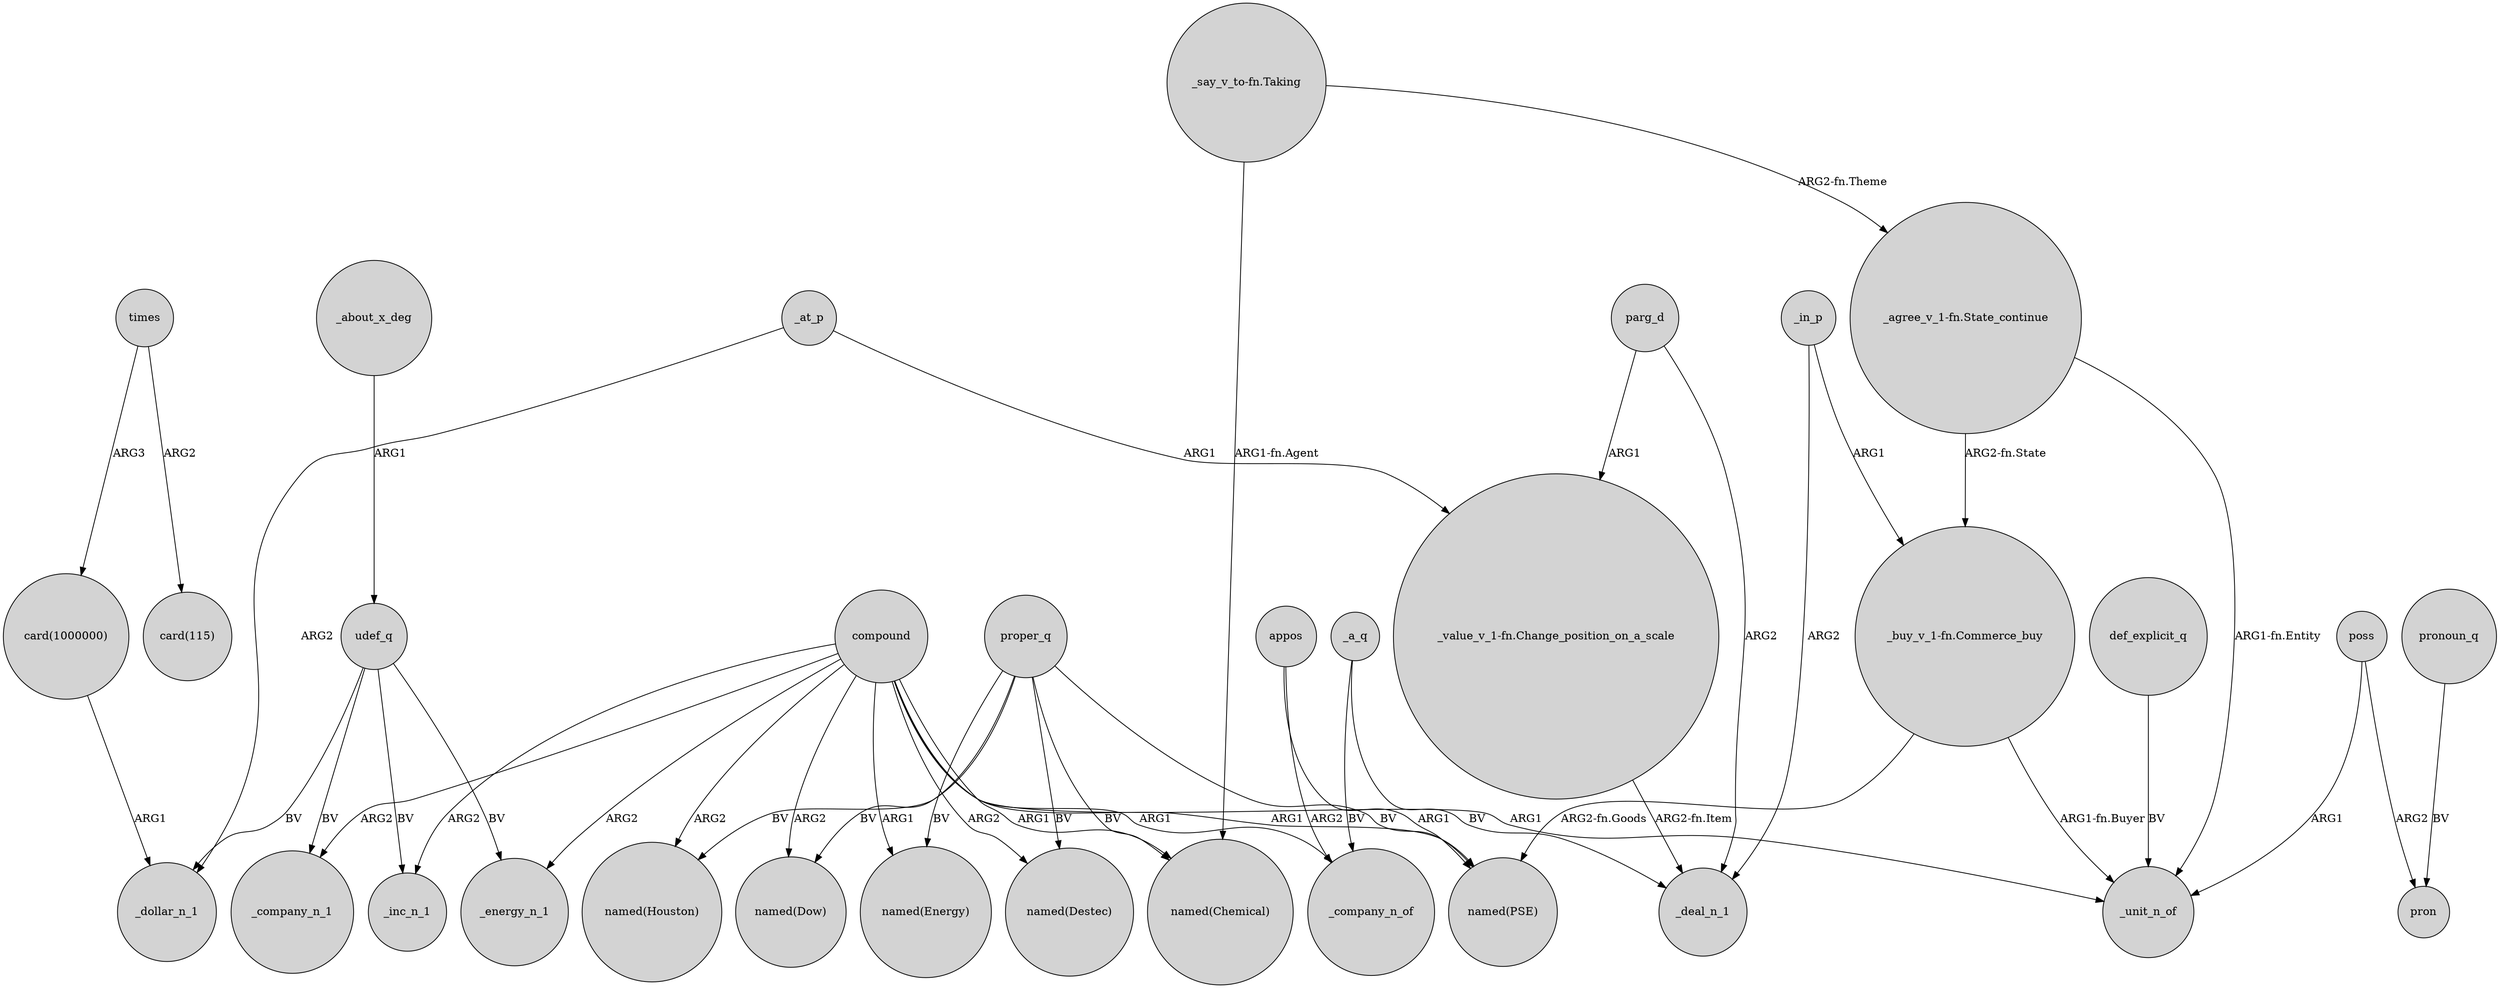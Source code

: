 digraph {
	node [shape=circle style=filled]
	proper_q -> "named(Destec)" [label=BV]
	_a_q -> _deal_n_1 [label=BV]
	"_say_v_to-fn.Taking" -> "_agree_v_1-fn.State_continue" [label="ARG2-fn.Theme"]
	compound -> _company_n_1 [label=ARG2]
	appos -> "named(PSE)" [label=ARG1]
	udef_q -> _company_n_1 [label=BV]
	parg_d -> _deal_n_1 [label=ARG2]
	compound -> "named(Energy)" [label=ARG1]
	times -> "card(1000000)" [label=ARG3]
	_a_q -> _company_n_of [label=BV]
	_in_p -> _deal_n_1 [label=ARG2]
	compound -> _company_n_of [label=ARG1]
	parg_d -> "_value_v_1-fn.Change_position_on_a_scale" [label=ARG1]
	"_say_v_to-fn.Taking" -> "named(Chemical)" [label="ARG1-fn.Agent"]
	proper_q -> "named(PSE)" [label=BV]
	proper_q -> "named(Chemical)" [label=BV]
	_about_x_deg -> udef_q [label=ARG1]
	pronoun_q -> pron [label=BV]
	udef_q -> _inc_n_1 [label=BV]
	poss -> pron [label=ARG2]
	_in_p -> "_buy_v_1-fn.Commerce_buy" [label=ARG1]
	_at_p -> _dollar_n_1 [label=ARG2]
	def_explicit_q -> _unit_n_of [label=BV]
	compound -> _inc_n_1 [label=ARG2]
	udef_q -> _energy_n_1 [label=BV]
	_at_p -> "_value_v_1-fn.Change_position_on_a_scale" [label=ARG1]
	proper_q -> "named(Houston)" [label=BV]
	udef_q -> _dollar_n_1 [label=BV]
	"card(1000000)" -> _dollar_n_1 [label=ARG1]
	proper_q -> "named(Dow)" [label=BV]
	compound -> "named(Dow)" [label=ARG2]
	compound -> "named(Houston)" [label=ARG2]
	appos -> _company_n_of [label=ARG2]
	"_agree_v_1-fn.State_continue" -> "_buy_v_1-fn.Commerce_buy" [label="ARG2-fn.State"]
	times -> "card(115)" [label=ARG2]
	poss -> _unit_n_of [label=ARG1]
	compound -> _unit_n_of [label=ARG1]
	compound -> "named(PSE)" [label=ARG1]
	"_value_v_1-fn.Change_position_on_a_scale" -> _deal_n_1 [label="ARG2-fn.Item"]
	compound -> "named(Chemical)" [label=ARG1]
	compound -> _energy_n_1 [label=ARG2]
	"_buy_v_1-fn.Commerce_buy" -> _unit_n_of [label="ARG1-fn.Buyer"]
	proper_q -> "named(Energy)" [label=BV]
	"_buy_v_1-fn.Commerce_buy" -> "named(PSE)" [label="ARG2-fn.Goods"]
	"_agree_v_1-fn.State_continue" -> _unit_n_of [label="ARG1-fn.Entity"]
	compound -> "named(Destec)" [label=ARG2]
}
